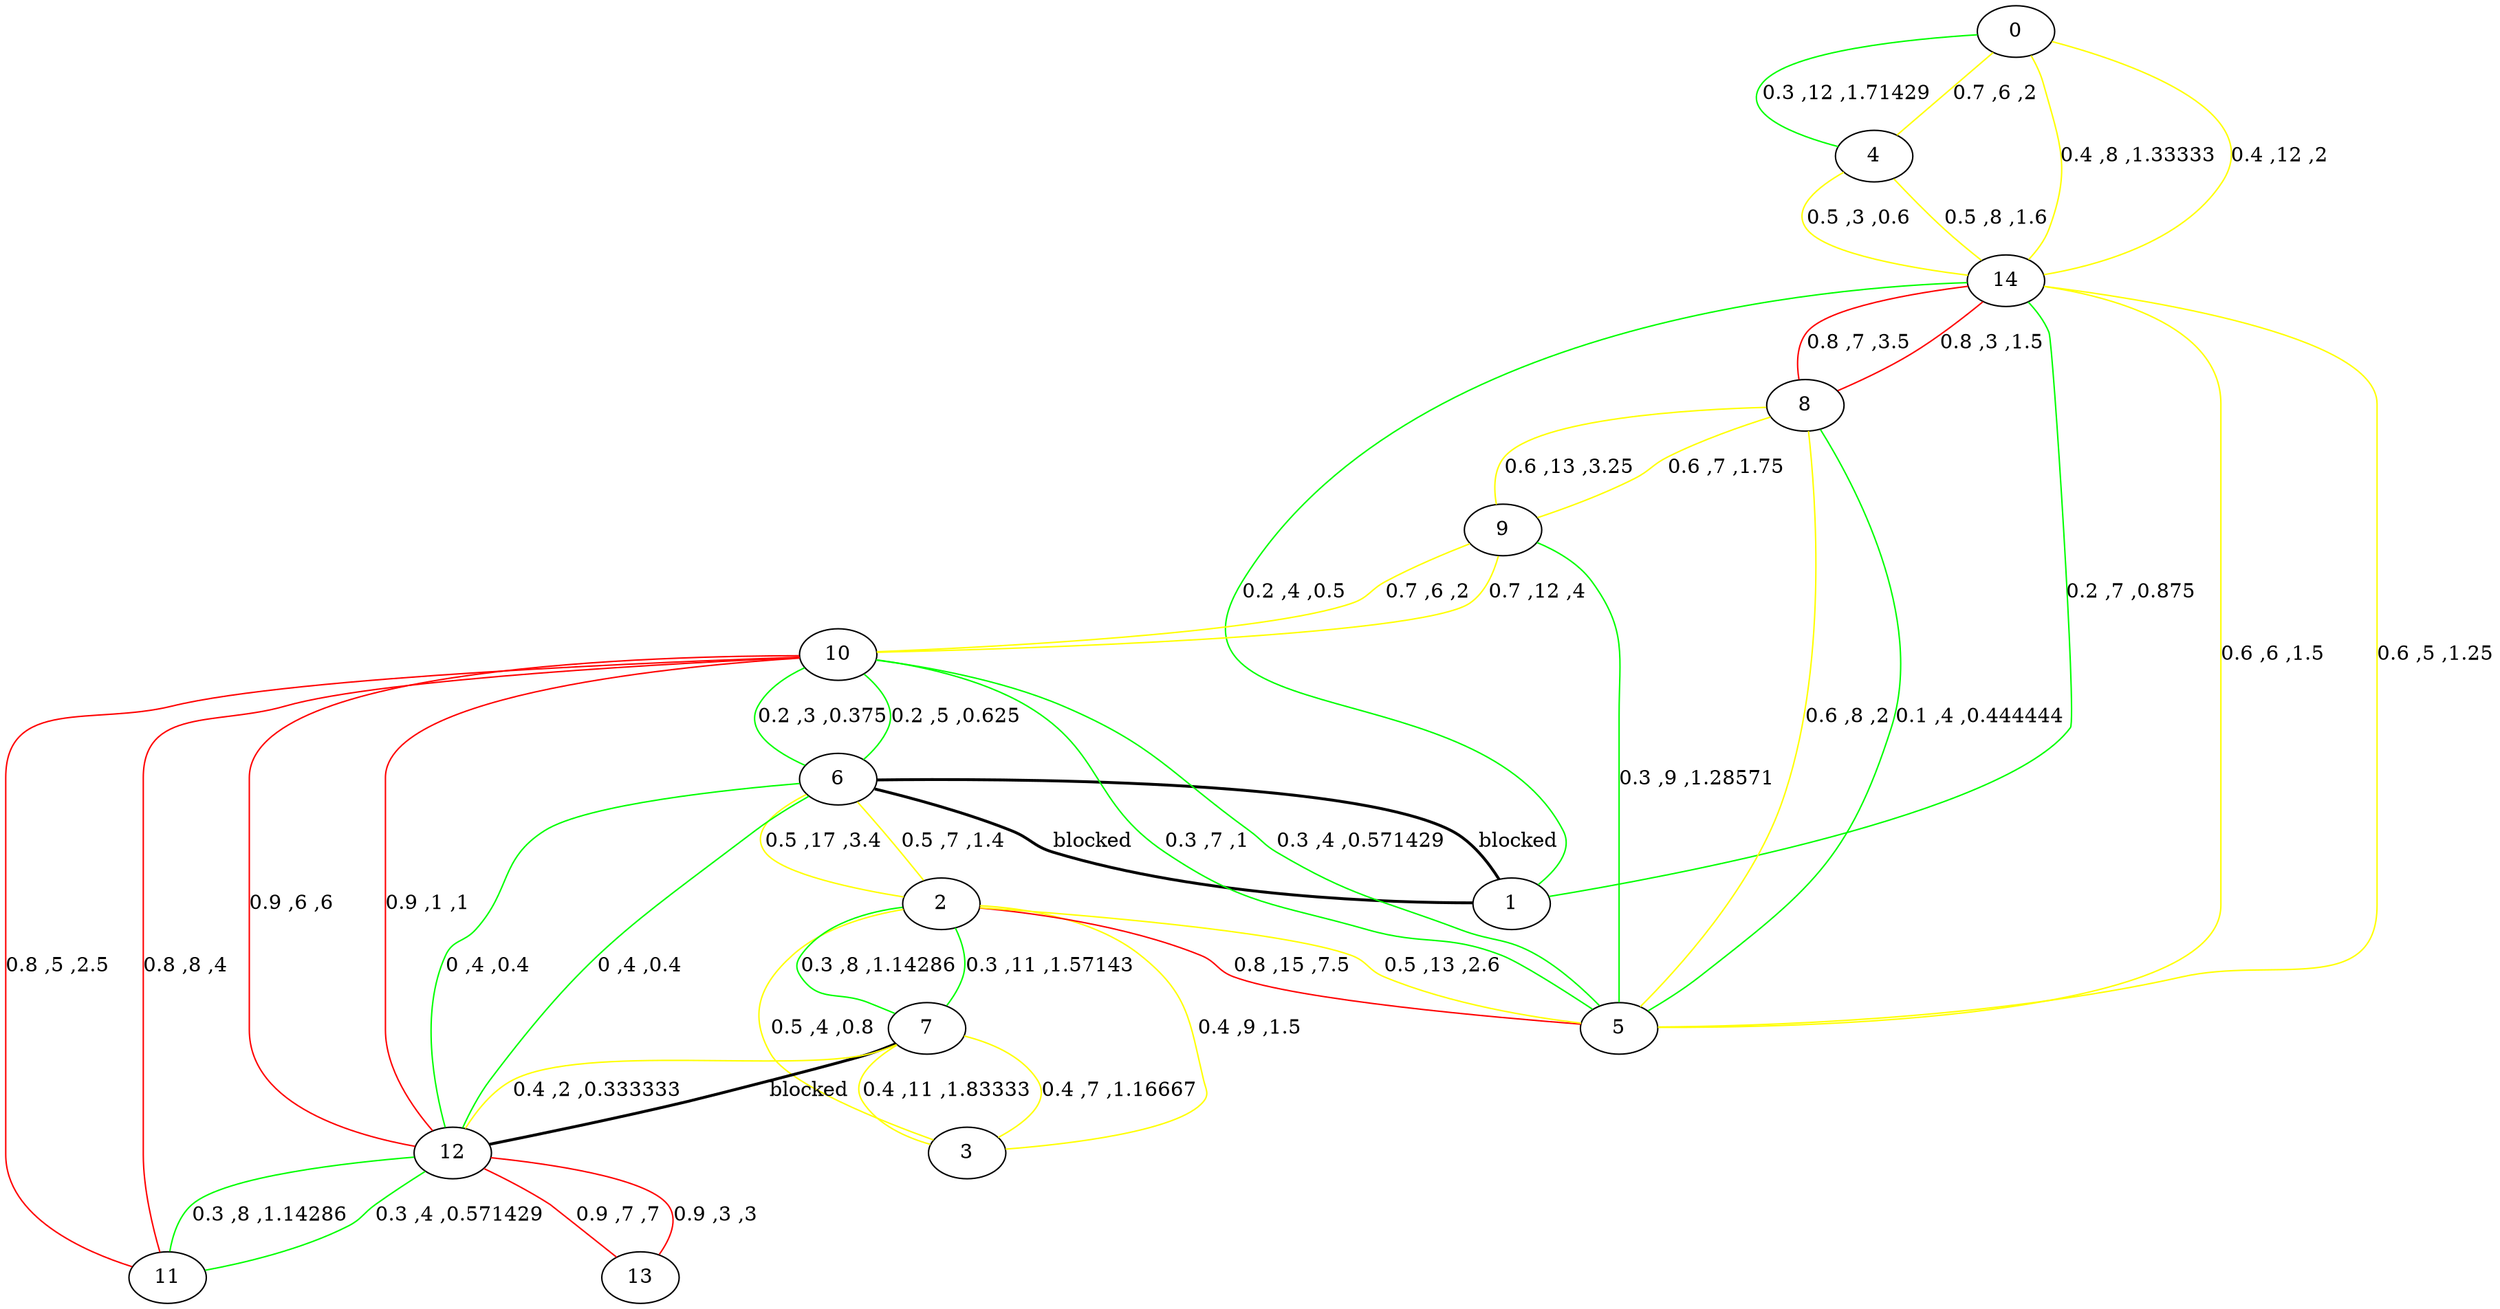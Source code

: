 digraph Test {
0 -> 4[dir=none, label="0.3 ,12 ,1.71429",color= green, penwidth="1"];
0 -> 14[dir=none, label="0.4 ,8 ,1.33333",color= yellow, penwidth="1"];
1 -> 6[dir=none, label="blocked",color= black, penwidth="2"];
1 -> 14[dir=none, label="0.2 ,7 ,0.875",color= green, penwidth="1"];
2 -> 3[dir=none, label="0.4 ,9 ,1.5",color= yellow, penwidth="1"];
2 -> 5[dir=none, label="0.8 ,15 ,7.5",color= red, penwidth="1"];
2 -> 6[dir=none, label="0.5 ,17 ,3.4",color= yellow, penwidth="1"];
2 -> 7[dir=none, label="0.3 ,11 ,1.57143",color= green, penwidth="1"];
3 -> 2[dir=none, label="0.5 ,4 ,0.8",color= yellow, penwidth="1"];
3 -> 7[dir=none, label="0.4 ,7 ,1.16667",color= yellow, penwidth="1"];
4 -> 0[dir=none, label="0.7 ,6 ,2",color= yellow, penwidth="1"];
4 -> 14[dir=none, label="0.5 ,3 ,0.6",color= yellow, penwidth="1"];
5 -> 2[dir=none, label="0.5 ,13 ,2.6",color= yellow, penwidth="1"];
5 -> 8[dir=none, label="0.6 ,8 ,2",color= yellow, penwidth="1"];
5 -> 9[dir=none, label="0.3 ,9 ,1.28571",color= green, penwidth="1"];
5 -> 10[dir=none, label="0.3 ,7 ,1",color= green, penwidth="1"];
5 -> 14[dir=none, label="0.6 ,6 ,1.5",color= yellow, penwidth="1"];
6 -> 1[dir=none, label="blocked",color= black, penwidth="2"];
6 -> 2[dir=none, label="0.5 ,7 ,1.4",color= yellow, penwidth="1"];
6 -> 10[dir=none, label="0.2 ,3 ,0.375",color= green, penwidth="1"];
6 -> 12[dir=none, label="0 ,4 ,0.4",color= green, penwidth="1"];
7 -> 2[dir=none, label="0.3 ,8 ,1.14286",color= green, penwidth="1"];
7 -> 3[dir=none, label="0.4 ,11 ,1.83333",color= yellow, penwidth="1"];
7 -> 12[dir=none, label="blocked",color= black, penwidth="2"];
8 -> 5[dir=none, label="0.1 ,4 ,0.444444",color= green, penwidth="1"];
8 -> 9[dir=none, label="0.6 ,13 ,3.25",color= yellow, penwidth="1"];
8 -> 14[dir=none, label="0.8 ,7 ,3.5",color= red, penwidth="1"];
9 -> 8[dir=none, label="0.6 ,7 ,1.75",color= yellow, penwidth="1"];
9 -> 10[dir=none, label="0.7 ,6 ,2",color= yellow, penwidth="1"];
10 -> 5[dir=none, label="0.3 ,4 ,0.571429",color= green, penwidth="1"];
10 -> 6[dir=none, label="0.2 ,5 ,0.625",color= green, penwidth="1"];
10 -> 9[dir=none, label="0.7 ,12 ,4",color= yellow, penwidth="1"];
10 -> 11[dir=none, label="0.8 ,8 ,4",color= red, penwidth="1"];
10 -> 12[dir=none, label="0.9 ,6 ,6",color= red, penwidth="1"];
11 -> 10[dir=none, label="0.8 ,5 ,2.5",color= red, penwidth="1"];
11 -> 12[dir=none, label="0.3 ,8 ,1.14286",color= green, penwidth="1"];
12 -> 6[dir=none, label="0 ,4 ,0.4",color= green, penwidth="1"];
12 -> 7[dir=none, label="0.4 ,2 ,0.333333",color= yellow, penwidth="1"];
12 -> 10[dir=none, label="0.9 ,1 ,1",color= red, penwidth="1"];
12 -> 11[dir=none, label="0.3 ,4 ,0.571429",color= green, penwidth="1"];
12 -> 13[dir=none, label="0.9 ,3 ,3",color= red, penwidth="1"];
13 -> 12[dir=none, label="0.9 ,7 ,7",color= red, penwidth="1"];
14 -> 0[dir=none, label="0.4 ,12 ,2",color= yellow, penwidth="1"];
14 -> 1[dir=none, label="0.2 ,4 ,0.5",color= green, penwidth="1"];
14 -> 4[dir=none, label="0.5 ,8 ,1.6",color= yellow, penwidth="1"];
14 -> 5[dir=none, label="0.6 ,5 ,1.25",color= yellow, penwidth="1"];
14 -> 8[dir=none, label="0.8 ,3 ,1.5",color= red, penwidth="1"];
}